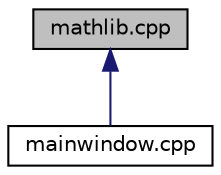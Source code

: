 digraph "mathlib.cpp"
{
 // LATEX_PDF_SIZE
  edge [fontname="Helvetica",fontsize="10",labelfontname="Helvetica",labelfontsize="10"];
  node [fontname="Helvetica",fontsize="10",shape=record];
  Node1 [label="mathlib.cpp",height=0.2,width=0.4,color="black", fillcolor="grey75", style="filled", fontcolor="black",tooltip="Matematická knihovna pro kalkulačku."];
  Node1 -> Node2 [dir="back",color="midnightblue",fontsize="10",style="solid",fontname="Helvetica"];
  Node2 [label="mainwindow.cpp",height=0.2,width=0.4,color="black", fillcolor="white", style="filled",URL="$mainwindow_8cpp.html",tooltip="Třída spojující uživatelské rozhraní a backend."];
}
